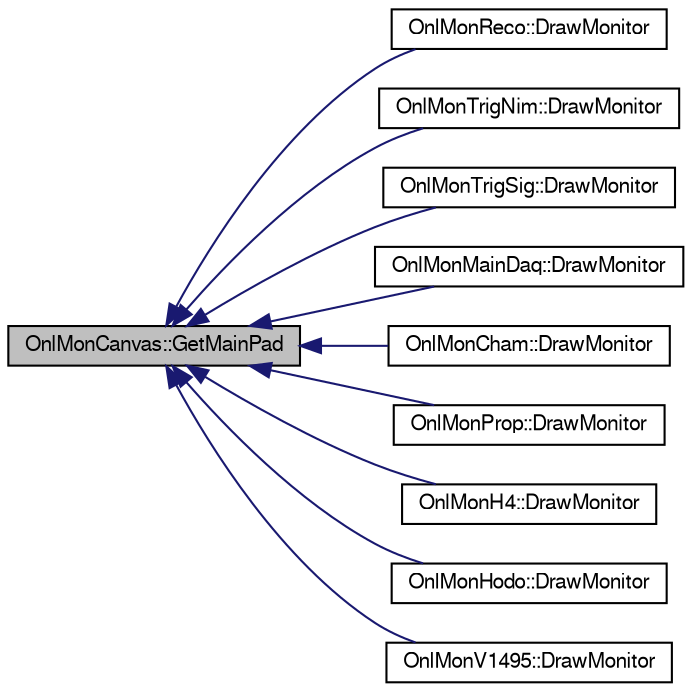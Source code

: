 digraph "OnlMonCanvas::GetMainPad"
{
  bgcolor="transparent";
  edge [fontname="FreeSans",fontsize="10",labelfontname="FreeSans",labelfontsize="10"];
  node [fontname="FreeSans",fontsize="10",shape=record];
  rankdir="LR";
  Node1 [label="OnlMonCanvas::GetMainPad",height=0.2,width=0.4,color="black", fillcolor="grey75", style="filled" fontcolor="black"];
  Node1 -> Node2 [dir="back",color="midnightblue",fontsize="10",style="solid",fontname="FreeSans"];
  Node2 [label="OnlMonReco::DrawMonitor",height=0.2,width=0.4,color="black",URL="$df/d73/classOnlMonReco.html#a083af37ec9b41ec9266ff157a8694d8f"];
  Node1 -> Node3 [dir="back",color="midnightblue",fontsize="10",style="solid",fontname="FreeSans"];
  Node3 [label="OnlMonTrigNim::DrawMonitor",height=0.2,width=0.4,color="black",URL="$d2/d9d/classOnlMonTrigNim.html#a0fa6c3217761493ca2a5f25e43b8fb70"];
  Node1 -> Node4 [dir="back",color="midnightblue",fontsize="10",style="solid",fontname="FreeSans"];
  Node4 [label="OnlMonTrigSig::DrawMonitor",height=0.2,width=0.4,color="black",URL="$dc/dae/classOnlMonTrigSig.html#a71950efa0e8e426846fdce62a71e54c7"];
  Node1 -> Node5 [dir="back",color="midnightblue",fontsize="10",style="solid",fontname="FreeSans"];
  Node5 [label="OnlMonMainDaq::DrawMonitor",height=0.2,width=0.4,color="black",URL="$d8/d69/classOnlMonMainDaq.html#ad84a74b4b2b1986c7cc1d1a433594728"];
  Node1 -> Node6 [dir="back",color="midnightblue",fontsize="10",style="solid",fontname="FreeSans"];
  Node6 [label="OnlMonCham::DrawMonitor",height=0.2,width=0.4,color="black",URL="$db/d15/classOnlMonCham.html#a00dbbbd38ad4a6fb3ae3dce82cff0cfd"];
  Node1 -> Node7 [dir="back",color="midnightblue",fontsize="10",style="solid",fontname="FreeSans"];
  Node7 [label="OnlMonProp::DrawMonitor",height=0.2,width=0.4,color="black",URL="$d7/dac/classOnlMonProp.html#a7a10e2e0b11916fab619d82fcd834499"];
  Node1 -> Node8 [dir="back",color="midnightblue",fontsize="10",style="solid",fontname="FreeSans"];
  Node8 [label="OnlMonH4::DrawMonitor",height=0.2,width=0.4,color="black",URL="$d2/d02/classOnlMonH4.html#a66abbc2af31a200e6eaf3b0d5fc63011"];
  Node1 -> Node9 [dir="back",color="midnightblue",fontsize="10",style="solid",fontname="FreeSans"];
  Node9 [label="OnlMonHodo::DrawMonitor",height=0.2,width=0.4,color="black",URL="$d8/dc8/classOnlMonHodo.html#a1f9f3e14154fcd51bd2b74601ad68682"];
  Node1 -> Node10 [dir="back",color="midnightblue",fontsize="10",style="solid",fontname="FreeSans"];
  Node10 [label="OnlMonV1495::DrawMonitor",height=0.2,width=0.4,color="black",URL="$d6/d41/classOnlMonV1495.html#a9be82f97a640a215665c96b4eb2468bd"];
}

